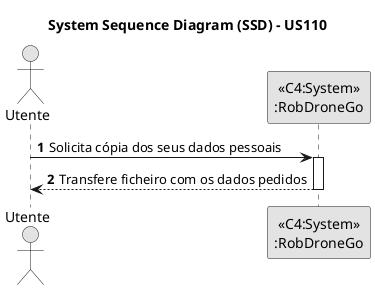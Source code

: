 @startuml
skinparam monochrome true
skinparam packageStyle rectangle
skinparam shadowing false

title System Sequence Diagram (SSD) - US110

autonumber

actor "Utente"

"Utente" -> "<<C4:System>>\n:RobDroneGo": Solicita cópia dos seus dados pessoais
activate "<<C4:System>>\n:RobDroneGo"
"Utente" <-- "<<C4:System>>\n:RobDroneGo": Transfere ficheiro com os dados pedidos
deactivate "<<C4:System>>\n:RobDroneGo"

@enduml
